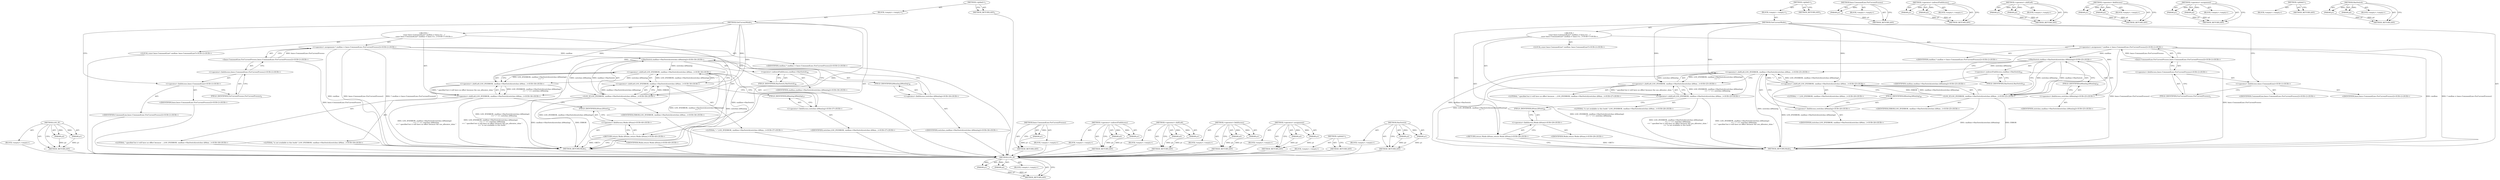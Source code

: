 digraph "HasSwitch" {
vulnerable_90 [label=<(METHOD,LOG_IF)>];
vulnerable_91 [label=<(PARAM,p1)>];
vulnerable_92 [label=<(PARAM,p2)>];
vulnerable_93 [label=<(BLOCK,&lt;empty&gt;,&lt;empty&gt;)>];
vulnerable_94 [label=<(METHOD_RETURN,ANY)>];
vulnerable_6 [label=<(METHOD,&lt;global&gt;)<SUB>1</SUB>>];
vulnerable_7 [label=<(BLOCK,&lt;empty&gt;,&lt;empty&gt;)<SUB>1</SUB>>];
vulnerable_8 [label=<(METHOD,GetCurrentMode)<SUB>1</SUB>>];
vulnerable_9 [label="<(BLOCK,{
  const base::CommandLine* cmdline = base::Co...,{
  const base::CommandLine* cmdline = base::Co...)<SUB>1</SUB>>"];
vulnerable_10 [label="<(LOCAL,const base.CommandLine* cmdline: base.CommandLine*)<SUB>2</SUB>>"];
vulnerable_11 [label="<(&lt;operator&gt;.assignment,* cmdline = base::CommandLine::ForCurrentProcess())<SUB>2</SUB>>"];
vulnerable_12 [label="<(IDENTIFIER,cmdline,* cmdline = base::CommandLine::ForCurrentProcess())<SUB>2</SUB>>"];
vulnerable_13 [label="<(base.CommandLine.ForCurrentProcess,base::CommandLine::ForCurrentProcess())<SUB>2</SUB>>"];
vulnerable_14 [label="<(&lt;operator&gt;.fieldAccess,base::CommandLine::ForCurrentProcess)<SUB>2</SUB>>"];
vulnerable_15 [label="<(&lt;operator&gt;.fieldAccess,base::CommandLine)<SUB>2</SUB>>"];
vulnerable_16 [label="<(IDENTIFIER,base,base::CommandLine::ForCurrentProcess())<SUB>2</SUB>>"];
vulnerable_17 [label="<(IDENTIFIER,CommandLine,base::CommandLine::ForCurrentProcess())<SUB>2</SUB>>"];
vulnerable_18 [label=<(FIELD_IDENTIFIER,ForCurrentProcess,ForCurrentProcess)<SUB>2</SUB>>];
vulnerable_19 [label="<(&lt;operator&gt;.shiftLeft,LOG_IF(ERROR, cmdline-&gt;HasSwitch(switches::kMem...)<SUB>36</SUB>>"];
vulnerable_20 [label="<(&lt;operator&gt;.shiftLeft,LOG_IF(ERROR, cmdline-&gt;HasSwitch(switches::kMem...)<SUB>36</SUB>>"];
vulnerable_21 [label="<(&lt;operator&gt;.shiftLeft,LOG_IF(ERROR, cmdline-&gt;HasSwitch(switches::kMem...)<SUB>36</SUB>>"];
vulnerable_22 [label="<(&lt;operator&gt;.shiftLeft,LOG_IF(ERROR, cmdline-&gt;HasSwitch(switches::kMem...)<SUB>36</SUB>>"];
vulnerable_23 [label="<(LOG_IF,LOG_IF(ERROR, cmdline-&gt;HasSwitch(switches::kMem...)<SUB>36</SUB>>"];
vulnerable_24 [label="<(IDENTIFIER,ERROR,LOG_IF(ERROR, cmdline-&gt;HasSwitch(switches::kMem...)<SUB>36</SUB>>"];
vulnerable_25 [label="<(HasSwitch,cmdline-&gt;HasSwitch(switches::kMemlog))<SUB>36</SUB>>"];
vulnerable_26 [label=<(&lt;operator&gt;.indirectFieldAccess,cmdline-&gt;HasSwitch)<SUB>36</SUB>>];
vulnerable_27 [label="<(IDENTIFIER,cmdline,cmdline-&gt;HasSwitch(switches::kMemlog))<SUB>36</SUB>>"];
vulnerable_28 [label=<(FIELD_IDENTIFIER,HasSwitch,HasSwitch)<SUB>36</SUB>>];
vulnerable_29 [label="<(&lt;operator&gt;.fieldAccess,switches::kMemlog)<SUB>36</SUB>>"];
vulnerable_30 [label="<(IDENTIFIER,switches,cmdline-&gt;HasSwitch(switches::kMemlog))<SUB>36</SUB>>"];
vulnerable_31 [label=<(FIELD_IDENTIFIER,kMemlog,kMemlog)<SUB>36</SUB>>];
vulnerable_32 [label="<(LITERAL,&quot;--&quot;,LOG_IF(ERROR, cmdline-&gt;HasSwitch(switches::kMem...)<SUB>37</SUB>>"];
vulnerable_33 [label="<(&lt;operator&gt;.fieldAccess,switches::kMemlog)<SUB>37</SUB>>"];
vulnerable_34 [label="<(IDENTIFIER,switches,LOG_IF(ERROR, cmdline-&gt;HasSwitch(switches::kMem...)<SUB>37</SUB>>"];
vulnerable_35 [label=<(FIELD_IDENTIFIER,kMemlog,kMemlog)<SUB>37</SUB>>];
vulnerable_36 [label="<(LITERAL,&quot; specified but it will have no effect because ...,LOG_IF(ERROR, cmdline-&gt;HasSwitch(switches::kMem...)<SUB>38</SUB>>"];
vulnerable_37 [label="<(LITERAL,&quot;is not available in this build.&quot;,LOG_IF(ERROR, cmdline-&gt;HasSwitch(switches::kMem...)<SUB>39</SUB>>"];
vulnerable_38 [label="<(RETURN,return Mode::kNone;,return Mode::kNone;)<SUB>40</SUB>>"];
vulnerable_39 [label="<(&lt;operator&gt;.fieldAccess,Mode::kNone)<SUB>40</SUB>>"];
vulnerable_40 [label="<(IDENTIFIER,Mode,return Mode::kNone;)<SUB>40</SUB>>"];
vulnerable_41 [label=<(FIELD_IDENTIFIER,kNone,kNone)<SUB>40</SUB>>];
vulnerable_42 [label=<(METHOD_RETURN,Mode)<SUB>1</SUB>>];
vulnerable_44 [label=<(METHOD_RETURN,ANY)<SUB>1</SUB>>];
vulnerable_76 [label=<(METHOD,base.CommandLine.ForCurrentProcess)>];
vulnerable_77 [label=<(PARAM,p1)>];
vulnerable_78 [label=<(BLOCK,&lt;empty&gt;,&lt;empty&gt;)>];
vulnerable_79 [label=<(METHOD_RETURN,ANY)>];
vulnerable_100 [label=<(METHOD,&lt;operator&gt;.indirectFieldAccess)>];
vulnerable_101 [label=<(PARAM,p1)>];
vulnerable_102 [label=<(PARAM,p2)>];
vulnerable_103 [label=<(BLOCK,&lt;empty&gt;,&lt;empty&gt;)>];
vulnerable_104 [label=<(METHOD_RETURN,ANY)>];
vulnerable_85 [label=<(METHOD,&lt;operator&gt;.shiftLeft)>];
vulnerable_86 [label=<(PARAM,p1)>];
vulnerable_87 [label=<(PARAM,p2)>];
vulnerable_88 [label=<(BLOCK,&lt;empty&gt;,&lt;empty&gt;)>];
vulnerable_89 [label=<(METHOD_RETURN,ANY)>];
vulnerable_80 [label=<(METHOD,&lt;operator&gt;.fieldAccess)>];
vulnerable_81 [label=<(PARAM,p1)>];
vulnerable_82 [label=<(PARAM,p2)>];
vulnerable_83 [label=<(BLOCK,&lt;empty&gt;,&lt;empty&gt;)>];
vulnerable_84 [label=<(METHOD_RETURN,ANY)>];
vulnerable_71 [label=<(METHOD,&lt;operator&gt;.assignment)>];
vulnerable_72 [label=<(PARAM,p1)>];
vulnerable_73 [label=<(PARAM,p2)>];
vulnerable_74 [label=<(BLOCK,&lt;empty&gt;,&lt;empty&gt;)>];
vulnerable_75 [label=<(METHOD_RETURN,ANY)>];
vulnerable_65 [label=<(METHOD,&lt;global&gt;)<SUB>1</SUB>>];
vulnerable_66 [label=<(BLOCK,&lt;empty&gt;,&lt;empty&gt;)>];
vulnerable_67 [label=<(METHOD_RETURN,ANY)>];
vulnerable_95 [label=<(METHOD,HasSwitch)>];
vulnerable_96 [label=<(PARAM,p1)>];
vulnerable_97 [label=<(PARAM,p2)>];
vulnerable_98 [label=<(BLOCK,&lt;empty&gt;,&lt;empty&gt;)>];
vulnerable_99 [label=<(METHOD_RETURN,ANY)>];
fixed_90 [label=<(METHOD,LOG_IF)>];
fixed_91 [label=<(PARAM,p1)>];
fixed_92 [label=<(PARAM,p2)>];
fixed_93 [label=<(BLOCK,&lt;empty&gt;,&lt;empty&gt;)>];
fixed_94 [label=<(METHOD_RETURN,ANY)>];
fixed_6 [label=<(METHOD,&lt;global&gt;)<SUB>1</SUB>>];
fixed_7 [label=<(BLOCK,&lt;empty&gt;,&lt;empty&gt;)<SUB>1</SUB>>];
fixed_8 [label=<(METHOD,GetCurrentMode)<SUB>1</SUB>>];
fixed_9 [label="<(BLOCK,{
  const base::CommandLine* cmdline = base::Co...,{
  const base::CommandLine* cmdline = base::Co...)<SUB>1</SUB>>"];
fixed_10 [label="<(LOCAL,const base.CommandLine* cmdline: base.CommandLine*)<SUB>2</SUB>>"];
fixed_11 [label="<(&lt;operator&gt;.assignment,* cmdline = base::CommandLine::ForCurrentProcess())<SUB>2</SUB>>"];
fixed_12 [label="<(IDENTIFIER,cmdline,* cmdline = base::CommandLine::ForCurrentProcess())<SUB>2</SUB>>"];
fixed_13 [label="<(base.CommandLine.ForCurrentProcess,base::CommandLine::ForCurrentProcess())<SUB>2</SUB>>"];
fixed_14 [label="<(&lt;operator&gt;.fieldAccess,base::CommandLine::ForCurrentProcess)<SUB>2</SUB>>"];
fixed_15 [label="<(&lt;operator&gt;.fieldAccess,base::CommandLine)<SUB>2</SUB>>"];
fixed_16 [label="<(IDENTIFIER,base,base::CommandLine::ForCurrentProcess())<SUB>2</SUB>>"];
fixed_17 [label="<(IDENTIFIER,CommandLine,base::CommandLine::ForCurrentProcess())<SUB>2</SUB>>"];
fixed_18 [label=<(FIELD_IDENTIFIER,ForCurrentProcess,ForCurrentProcess)<SUB>2</SUB>>];
fixed_19 [label="<(&lt;operator&gt;.shiftLeft,LOG_IF(ERROR, cmdline-&gt;HasSwitch(switches::kMem...)<SUB>25</SUB>>"];
fixed_20 [label="<(&lt;operator&gt;.shiftLeft,LOG_IF(ERROR, cmdline-&gt;HasSwitch(switches::kMem...)<SUB>25</SUB>>"];
fixed_21 [label="<(&lt;operator&gt;.shiftLeft,LOG_IF(ERROR, cmdline-&gt;HasSwitch(switches::kMem...)<SUB>25</SUB>>"];
fixed_22 [label="<(&lt;operator&gt;.shiftLeft,LOG_IF(ERROR, cmdline-&gt;HasSwitch(switches::kMem...)<SUB>25</SUB>>"];
fixed_23 [label="<(LOG_IF,LOG_IF(ERROR, cmdline-&gt;HasSwitch(switches::kMem...)<SUB>25</SUB>>"];
fixed_24 [label="<(IDENTIFIER,ERROR,LOG_IF(ERROR, cmdline-&gt;HasSwitch(switches::kMem...)<SUB>25</SUB>>"];
fixed_25 [label="<(HasSwitch,cmdline-&gt;HasSwitch(switches::kMemlog))<SUB>25</SUB>>"];
fixed_26 [label=<(&lt;operator&gt;.indirectFieldAccess,cmdline-&gt;HasSwitch)<SUB>25</SUB>>];
fixed_27 [label="<(IDENTIFIER,cmdline,cmdline-&gt;HasSwitch(switches::kMemlog))<SUB>25</SUB>>"];
fixed_28 [label=<(FIELD_IDENTIFIER,HasSwitch,HasSwitch)<SUB>25</SUB>>];
fixed_29 [label="<(&lt;operator&gt;.fieldAccess,switches::kMemlog)<SUB>25</SUB>>"];
fixed_30 [label="<(IDENTIFIER,switches,cmdline-&gt;HasSwitch(switches::kMemlog))<SUB>25</SUB>>"];
fixed_31 [label=<(FIELD_IDENTIFIER,kMemlog,kMemlog)<SUB>25</SUB>>];
fixed_32 [label="<(LITERAL,&quot;--&quot;,LOG_IF(ERROR, cmdline-&gt;HasSwitch(switches::kMem...)<SUB>26</SUB>>"];
fixed_33 [label="<(&lt;operator&gt;.fieldAccess,switches::kMemlog)<SUB>26</SUB>>"];
fixed_34 [label="<(IDENTIFIER,switches,LOG_IF(ERROR, cmdline-&gt;HasSwitch(switches::kMem...)<SUB>26</SUB>>"];
fixed_35 [label=<(FIELD_IDENTIFIER,kMemlog,kMemlog)<SUB>26</SUB>>];
fixed_36 [label="<(LITERAL,&quot; specified but it will have no effect because ...,LOG_IF(ERROR, cmdline-&gt;HasSwitch(switches::kMem...)<SUB>27</SUB>>"];
fixed_37 [label="<(LITERAL,&quot;is not available in this build.&quot;,LOG_IF(ERROR, cmdline-&gt;HasSwitch(switches::kMem...)<SUB>28</SUB>>"];
fixed_38 [label="<(RETURN,return Mode::kNone;,return Mode::kNone;)<SUB>29</SUB>>"];
fixed_39 [label="<(&lt;operator&gt;.fieldAccess,Mode::kNone)<SUB>29</SUB>>"];
fixed_40 [label="<(IDENTIFIER,Mode,return Mode::kNone;)<SUB>29</SUB>>"];
fixed_41 [label=<(FIELD_IDENTIFIER,kNone,kNone)<SUB>29</SUB>>];
fixed_42 [label=<(METHOD_RETURN,Mode)<SUB>1</SUB>>];
fixed_44 [label=<(METHOD_RETURN,ANY)<SUB>1</SUB>>];
fixed_76 [label=<(METHOD,base.CommandLine.ForCurrentProcess)>];
fixed_77 [label=<(PARAM,p1)>];
fixed_78 [label=<(BLOCK,&lt;empty&gt;,&lt;empty&gt;)>];
fixed_79 [label=<(METHOD_RETURN,ANY)>];
fixed_100 [label=<(METHOD,&lt;operator&gt;.indirectFieldAccess)>];
fixed_101 [label=<(PARAM,p1)>];
fixed_102 [label=<(PARAM,p2)>];
fixed_103 [label=<(BLOCK,&lt;empty&gt;,&lt;empty&gt;)>];
fixed_104 [label=<(METHOD_RETURN,ANY)>];
fixed_85 [label=<(METHOD,&lt;operator&gt;.shiftLeft)>];
fixed_86 [label=<(PARAM,p1)>];
fixed_87 [label=<(PARAM,p2)>];
fixed_88 [label=<(BLOCK,&lt;empty&gt;,&lt;empty&gt;)>];
fixed_89 [label=<(METHOD_RETURN,ANY)>];
fixed_80 [label=<(METHOD,&lt;operator&gt;.fieldAccess)>];
fixed_81 [label=<(PARAM,p1)>];
fixed_82 [label=<(PARAM,p2)>];
fixed_83 [label=<(BLOCK,&lt;empty&gt;,&lt;empty&gt;)>];
fixed_84 [label=<(METHOD_RETURN,ANY)>];
fixed_71 [label=<(METHOD,&lt;operator&gt;.assignment)>];
fixed_72 [label=<(PARAM,p1)>];
fixed_73 [label=<(PARAM,p2)>];
fixed_74 [label=<(BLOCK,&lt;empty&gt;,&lt;empty&gt;)>];
fixed_75 [label=<(METHOD_RETURN,ANY)>];
fixed_65 [label=<(METHOD,&lt;global&gt;)<SUB>1</SUB>>];
fixed_66 [label=<(BLOCK,&lt;empty&gt;,&lt;empty&gt;)>];
fixed_67 [label=<(METHOD_RETURN,ANY)>];
fixed_95 [label=<(METHOD,HasSwitch)>];
fixed_96 [label=<(PARAM,p1)>];
fixed_97 [label=<(PARAM,p2)>];
fixed_98 [label=<(BLOCK,&lt;empty&gt;,&lt;empty&gt;)>];
fixed_99 [label=<(METHOD_RETURN,ANY)>];
vulnerable_90 -> vulnerable_91  [key=0, label="AST: "];
vulnerable_90 -> vulnerable_91  [key=1, label="DDG: "];
vulnerable_90 -> vulnerable_93  [key=0, label="AST: "];
vulnerable_90 -> vulnerable_92  [key=0, label="AST: "];
vulnerable_90 -> vulnerable_92  [key=1, label="DDG: "];
vulnerable_90 -> vulnerable_94  [key=0, label="AST: "];
vulnerable_90 -> vulnerable_94  [key=1, label="CFG: "];
vulnerable_91 -> vulnerable_94  [key=0, label="DDG: p1"];
vulnerable_92 -> vulnerable_94  [key=0, label="DDG: p2"];
vulnerable_93 -> fixed_90  [key=0];
vulnerable_94 -> fixed_90  [key=0];
vulnerable_6 -> vulnerable_7  [key=0, label="AST: "];
vulnerable_6 -> vulnerable_44  [key=0, label="AST: "];
vulnerable_6 -> vulnerable_44  [key=1, label="CFG: "];
vulnerable_7 -> vulnerable_8  [key=0, label="AST: "];
vulnerable_8 -> vulnerable_9  [key=0, label="AST: "];
vulnerable_8 -> vulnerable_42  [key=0, label="AST: "];
vulnerable_8 -> vulnerable_15  [key=0, label="CFG: "];
vulnerable_8 -> vulnerable_38  [key=0, label="DDG: "];
vulnerable_8 -> vulnerable_19  [key=0, label="DDG: "];
vulnerable_8 -> vulnerable_20  [key=0, label="DDG: "];
vulnerable_8 -> vulnerable_22  [key=0, label="DDG: "];
vulnerable_8 -> vulnerable_23  [key=0, label="DDG: "];
vulnerable_9 -> vulnerable_10  [key=0, label="AST: "];
vulnerable_9 -> vulnerable_11  [key=0, label="AST: "];
vulnerable_9 -> vulnerable_19  [key=0, label="AST: "];
vulnerable_9 -> vulnerable_38  [key=0, label="AST: "];
vulnerable_10 -> fixed_90  [key=0];
vulnerable_11 -> vulnerable_12  [key=0, label="AST: "];
vulnerable_11 -> vulnerable_13  [key=0, label="AST: "];
vulnerable_11 -> vulnerable_28  [key=0, label="CFG: "];
vulnerable_11 -> vulnerable_42  [key=0, label="DDG: cmdline"];
vulnerable_11 -> vulnerable_42  [key=1, label="DDG: base::CommandLine::ForCurrentProcess()"];
vulnerable_11 -> vulnerable_42  [key=2, label="DDG: * cmdline = base::CommandLine::ForCurrentProcess()"];
vulnerable_11 -> vulnerable_25  [key=0, label="DDG: cmdline"];
vulnerable_12 -> fixed_90  [key=0];
vulnerable_13 -> vulnerable_14  [key=0, label="AST: "];
vulnerable_13 -> vulnerable_11  [key=0, label="CFG: "];
vulnerable_13 -> vulnerable_11  [key=1, label="DDG: base::CommandLine::ForCurrentProcess"];
vulnerable_13 -> vulnerable_42  [key=0, label="DDG: base::CommandLine::ForCurrentProcess"];
vulnerable_14 -> vulnerable_15  [key=0, label="AST: "];
vulnerable_14 -> vulnerable_18  [key=0, label="AST: "];
vulnerable_14 -> vulnerable_13  [key=0, label="CFG: "];
vulnerable_15 -> vulnerable_16  [key=0, label="AST: "];
vulnerable_15 -> vulnerable_17  [key=0, label="AST: "];
vulnerable_15 -> vulnerable_18  [key=0, label="CFG: "];
vulnerable_16 -> fixed_90  [key=0];
vulnerable_17 -> fixed_90  [key=0];
vulnerable_18 -> vulnerable_14  [key=0, label="CFG: "];
vulnerable_19 -> vulnerable_20  [key=0, label="AST: "];
vulnerable_19 -> vulnerable_37  [key=0, label="AST: "];
vulnerable_19 -> vulnerable_41  [key=0, label="CFG: "];
vulnerable_19 -> vulnerable_42  [key=0, label="DDG: LOG_IF(ERROR, cmdline-&gt;HasSwitch(switches::kMemlog))
      &lt;&lt; &quot;--&quot; &lt;&lt; switches::kMemlog
      &lt;&lt; &quot; specified but it will have no effect because the use_allocator_shim &quot;"];
vulnerable_19 -> vulnerable_42  [key=1, label="DDG: LOG_IF(ERROR, cmdline-&gt;HasSwitch(switches::kMemlog))
      &lt;&lt; &quot;--&quot; &lt;&lt; switches::kMemlog
      &lt;&lt; &quot; specified but it will have no effect because the use_allocator_shim &quot;
      &lt;&lt; &quot;is not available in this build.&quot;"];
vulnerable_20 -> vulnerable_21  [key=0, label="AST: "];
vulnerable_20 -> vulnerable_36  [key=0, label="AST: "];
vulnerable_20 -> vulnerable_19  [key=0, label="CFG: "];
vulnerable_20 -> vulnerable_19  [key=1, label="DDG: LOG_IF(ERROR, cmdline-&gt;HasSwitch(switches::kMemlog))
      &lt;&lt; &quot;--&quot; &lt;&lt; switches::kMemlog"];
vulnerable_20 -> vulnerable_19  [key=2, label="DDG: &quot; specified but it will have no effect because the use_allocator_shim &quot;"];
vulnerable_20 -> vulnerable_42  [key=0, label="DDG: LOG_IF(ERROR, cmdline-&gt;HasSwitch(switches::kMemlog))
      &lt;&lt; &quot;--&quot; &lt;&lt; switches::kMemlog"];
vulnerable_21 -> vulnerable_22  [key=0, label="AST: "];
vulnerable_21 -> vulnerable_33  [key=0, label="AST: "];
vulnerable_21 -> vulnerable_20  [key=0, label="CFG: "];
vulnerable_21 -> vulnerable_20  [key=1, label="DDG: LOG_IF(ERROR, cmdline-&gt;HasSwitch(switches::kMemlog))
      &lt;&lt; &quot;--&quot;"];
vulnerable_21 -> vulnerable_20  [key=2, label="DDG: switches::kMemlog"];
vulnerable_21 -> vulnerable_42  [key=0, label="DDG: LOG_IF(ERROR, cmdline-&gt;HasSwitch(switches::kMemlog))
      &lt;&lt; &quot;--&quot;"];
vulnerable_21 -> vulnerable_42  [key=1, label="DDG: switches::kMemlog"];
vulnerable_22 -> vulnerable_23  [key=0, label="AST: "];
vulnerable_22 -> vulnerable_32  [key=0, label="AST: "];
vulnerable_22 -> vulnerable_35  [key=0, label="CFG: "];
vulnerable_22 -> vulnerable_42  [key=0, label="DDG: LOG_IF(ERROR, cmdline-&gt;HasSwitch(switches::kMemlog))"];
vulnerable_22 -> vulnerable_21  [key=0, label="DDG: LOG_IF(ERROR, cmdline-&gt;HasSwitch(switches::kMemlog))"];
vulnerable_22 -> vulnerable_21  [key=1, label="DDG: &quot;--&quot;"];
vulnerable_23 -> vulnerable_24  [key=0, label="AST: "];
vulnerable_23 -> vulnerable_25  [key=0, label="AST: "];
vulnerable_23 -> vulnerable_22  [key=0, label="CFG: "];
vulnerable_23 -> vulnerable_22  [key=1, label="DDG: ERROR"];
vulnerable_23 -> vulnerable_22  [key=2, label="DDG: cmdline-&gt;HasSwitch(switches::kMemlog)"];
vulnerable_23 -> vulnerable_42  [key=0, label="DDG: cmdline-&gt;HasSwitch(switches::kMemlog)"];
vulnerable_23 -> vulnerable_42  [key=1, label="DDG: ERROR"];
vulnerable_24 -> fixed_90  [key=0];
vulnerable_25 -> vulnerable_26  [key=0, label="AST: "];
vulnerable_25 -> vulnerable_29  [key=0, label="AST: "];
vulnerable_25 -> vulnerable_23  [key=0, label="CFG: "];
vulnerable_25 -> vulnerable_23  [key=1, label="DDG: cmdline-&gt;HasSwitch"];
vulnerable_25 -> vulnerable_23  [key=2, label="DDG: switches::kMemlog"];
vulnerable_25 -> vulnerable_42  [key=0, label="DDG: cmdline-&gt;HasSwitch"];
vulnerable_25 -> vulnerable_21  [key=0, label="DDG: switches::kMemlog"];
vulnerable_26 -> vulnerable_27  [key=0, label="AST: "];
vulnerable_26 -> vulnerable_28  [key=0, label="AST: "];
vulnerable_26 -> vulnerable_31  [key=0, label="CFG: "];
vulnerable_27 -> fixed_90  [key=0];
vulnerable_28 -> vulnerable_26  [key=0, label="CFG: "];
vulnerable_29 -> vulnerable_30  [key=0, label="AST: "];
vulnerable_29 -> vulnerable_31  [key=0, label="AST: "];
vulnerable_29 -> vulnerable_25  [key=0, label="CFG: "];
vulnerable_30 -> fixed_90  [key=0];
vulnerable_31 -> vulnerable_29  [key=0, label="CFG: "];
vulnerable_32 -> fixed_90  [key=0];
vulnerable_33 -> vulnerable_34  [key=0, label="AST: "];
vulnerable_33 -> vulnerable_35  [key=0, label="AST: "];
vulnerable_33 -> vulnerable_21  [key=0, label="CFG: "];
vulnerable_34 -> fixed_90  [key=0];
vulnerable_35 -> vulnerable_33  [key=0, label="CFG: "];
vulnerable_36 -> fixed_90  [key=0];
vulnerable_37 -> fixed_90  [key=0];
vulnerable_38 -> vulnerable_39  [key=0, label="AST: "];
vulnerable_38 -> vulnerable_42  [key=0, label="CFG: "];
vulnerable_38 -> vulnerable_42  [key=1, label="DDG: &lt;RET&gt;"];
vulnerable_39 -> vulnerable_40  [key=0, label="AST: "];
vulnerable_39 -> vulnerable_41  [key=0, label="AST: "];
vulnerable_39 -> vulnerable_38  [key=0, label="CFG: "];
vulnerable_40 -> fixed_90  [key=0];
vulnerable_41 -> vulnerable_39  [key=0, label="CFG: "];
vulnerable_42 -> fixed_90  [key=0];
vulnerable_44 -> fixed_90  [key=0];
vulnerable_76 -> vulnerable_77  [key=0, label="AST: "];
vulnerable_76 -> vulnerable_77  [key=1, label="DDG: "];
vulnerable_76 -> vulnerable_78  [key=0, label="AST: "];
vulnerable_76 -> vulnerable_79  [key=0, label="AST: "];
vulnerable_76 -> vulnerable_79  [key=1, label="CFG: "];
vulnerable_77 -> vulnerable_79  [key=0, label="DDG: p1"];
vulnerable_78 -> fixed_90  [key=0];
vulnerable_79 -> fixed_90  [key=0];
vulnerable_100 -> vulnerable_101  [key=0, label="AST: "];
vulnerable_100 -> vulnerable_101  [key=1, label="DDG: "];
vulnerable_100 -> vulnerable_103  [key=0, label="AST: "];
vulnerable_100 -> vulnerable_102  [key=0, label="AST: "];
vulnerable_100 -> vulnerable_102  [key=1, label="DDG: "];
vulnerable_100 -> vulnerable_104  [key=0, label="AST: "];
vulnerable_100 -> vulnerable_104  [key=1, label="CFG: "];
vulnerable_101 -> vulnerable_104  [key=0, label="DDG: p1"];
vulnerable_102 -> vulnerable_104  [key=0, label="DDG: p2"];
vulnerable_103 -> fixed_90  [key=0];
vulnerable_104 -> fixed_90  [key=0];
vulnerable_85 -> vulnerable_86  [key=0, label="AST: "];
vulnerable_85 -> vulnerable_86  [key=1, label="DDG: "];
vulnerable_85 -> vulnerable_88  [key=0, label="AST: "];
vulnerable_85 -> vulnerable_87  [key=0, label="AST: "];
vulnerable_85 -> vulnerable_87  [key=1, label="DDG: "];
vulnerable_85 -> vulnerable_89  [key=0, label="AST: "];
vulnerable_85 -> vulnerable_89  [key=1, label="CFG: "];
vulnerable_86 -> vulnerable_89  [key=0, label="DDG: p1"];
vulnerable_87 -> vulnerable_89  [key=0, label="DDG: p2"];
vulnerable_88 -> fixed_90  [key=0];
vulnerable_89 -> fixed_90  [key=0];
vulnerable_80 -> vulnerable_81  [key=0, label="AST: "];
vulnerable_80 -> vulnerable_81  [key=1, label="DDG: "];
vulnerable_80 -> vulnerable_83  [key=0, label="AST: "];
vulnerable_80 -> vulnerable_82  [key=0, label="AST: "];
vulnerable_80 -> vulnerable_82  [key=1, label="DDG: "];
vulnerable_80 -> vulnerable_84  [key=0, label="AST: "];
vulnerable_80 -> vulnerable_84  [key=1, label="CFG: "];
vulnerable_81 -> vulnerable_84  [key=0, label="DDG: p1"];
vulnerable_82 -> vulnerable_84  [key=0, label="DDG: p2"];
vulnerable_83 -> fixed_90  [key=0];
vulnerable_84 -> fixed_90  [key=0];
vulnerable_71 -> vulnerable_72  [key=0, label="AST: "];
vulnerable_71 -> vulnerable_72  [key=1, label="DDG: "];
vulnerable_71 -> vulnerable_74  [key=0, label="AST: "];
vulnerable_71 -> vulnerable_73  [key=0, label="AST: "];
vulnerable_71 -> vulnerable_73  [key=1, label="DDG: "];
vulnerable_71 -> vulnerable_75  [key=0, label="AST: "];
vulnerable_71 -> vulnerable_75  [key=1, label="CFG: "];
vulnerable_72 -> vulnerable_75  [key=0, label="DDG: p1"];
vulnerable_73 -> vulnerable_75  [key=0, label="DDG: p2"];
vulnerable_74 -> fixed_90  [key=0];
vulnerable_75 -> fixed_90  [key=0];
vulnerable_65 -> vulnerable_66  [key=0, label="AST: "];
vulnerable_65 -> vulnerable_67  [key=0, label="AST: "];
vulnerable_65 -> vulnerable_67  [key=1, label="CFG: "];
vulnerable_66 -> fixed_90  [key=0];
vulnerable_67 -> fixed_90  [key=0];
vulnerable_95 -> vulnerable_96  [key=0, label="AST: "];
vulnerable_95 -> vulnerable_96  [key=1, label="DDG: "];
vulnerable_95 -> vulnerable_98  [key=0, label="AST: "];
vulnerable_95 -> vulnerable_97  [key=0, label="AST: "];
vulnerable_95 -> vulnerable_97  [key=1, label="DDG: "];
vulnerable_95 -> vulnerable_99  [key=0, label="AST: "];
vulnerable_95 -> vulnerable_99  [key=1, label="CFG: "];
vulnerable_96 -> vulnerable_99  [key=0, label="DDG: p1"];
vulnerable_97 -> vulnerable_99  [key=0, label="DDG: p2"];
vulnerable_98 -> fixed_90  [key=0];
vulnerable_99 -> fixed_90  [key=0];
fixed_90 -> fixed_91  [key=0, label="AST: "];
fixed_90 -> fixed_91  [key=1, label="DDG: "];
fixed_90 -> fixed_93  [key=0, label="AST: "];
fixed_90 -> fixed_92  [key=0, label="AST: "];
fixed_90 -> fixed_92  [key=1, label="DDG: "];
fixed_90 -> fixed_94  [key=0, label="AST: "];
fixed_90 -> fixed_94  [key=1, label="CFG: "];
fixed_91 -> fixed_94  [key=0, label="DDG: p1"];
fixed_92 -> fixed_94  [key=0, label="DDG: p2"];
fixed_6 -> fixed_7  [key=0, label="AST: "];
fixed_6 -> fixed_44  [key=0, label="AST: "];
fixed_6 -> fixed_44  [key=1, label="CFG: "];
fixed_7 -> fixed_8  [key=0, label="AST: "];
fixed_8 -> fixed_9  [key=0, label="AST: "];
fixed_8 -> fixed_42  [key=0, label="AST: "];
fixed_8 -> fixed_15  [key=0, label="CFG: "];
fixed_8 -> fixed_38  [key=0, label="DDG: "];
fixed_8 -> fixed_19  [key=0, label="DDG: "];
fixed_8 -> fixed_20  [key=0, label="DDG: "];
fixed_8 -> fixed_22  [key=0, label="DDG: "];
fixed_8 -> fixed_23  [key=0, label="DDG: "];
fixed_9 -> fixed_10  [key=0, label="AST: "];
fixed_9 -> fixed_11  [key=0, label="AST: "];
fixed_9 -> fixed_19  [key=0, label="AST: "];
fixed_9 -> fixed_38  [key=0, label="AST: "];
fixed_11 -> fixed_12  [key=0, label="AST: "];
fixed_11 -> fixed_13  [key=0, label="AST: "];
fixed_11 -> fixed_28  [key=0, label="CFG: "];
fixed_11 -> fixed_42  [key=0, label="DDG: cmdline"];
fixed_11 -> fixed_42  [key=1, label="DDG: base::CommandLine::ForCurrentProcess()"];
fixed_11 -> fixed_42  [key=2, label="DDG: * cmdline = base::CommandLine::ForCurrentProcess()"];
fixed_11 -> fixed_25  [key=0, label="DDG: cmdline"];
fixed_13 -> fixed_14  [key=0, label="AST: "];
fixed_13 -> fixed_11  [key=0, label="CFG: "];
fixed_13 -> fixed_11  [key=1, label="DDG: base::CommandLine::ForCurrentProcess"];
fixed_13 -> fixed_42  [key=0, label="DDG: base::CommandLine::ForCurrentProcess"];
fixed_14 -> fixed_15  [key=0, label="AST: "];
fixed_14 -> fixed_18  [key=0, label="AST: "];
fixed_14 -> fixed_13  [key=0, label="CFG: "];
fixed_15 -> fixed_16  [key=0, label="AST: "];
fixed_15 -> fixed_17  [key=0, label="AST: "];
fixed_15 -> fixed_18  [key=0, label="CFG: "];
fixed_18 -> fixed_14  [key=0, label="CFG: "];
fixed_19 -> fixed_20  [key=0, label="AST: "];
fixed_19 -> fixed_37  [key=0, label="AST: "];
fixed_19 -> fixed_41  [key=0, label="CFG: "];
fixed_19 -> fixed_42  [key=0, label="DDG: LOG_IF(ERROR, cmdline-&gt;HasSwitch(switches::kMemlog))
      &lt;&lt; &quot;--&quot; &lt;&lt; switches::kMemlog
      &lt;&lt; &quot; specified but it will have no effect because the use_allocator_shim &quot;"];
fixed_19 -> fixed_42  [key=1, label="DDG: LOG_IF(ERROR, cmdline-&gt;HasSwitch(switches::kMemlog))
      &lt;&lt; &quot;--&quot; &lt;&lt; switches::kMemlog
      &lt;&lt; &quot; specified but it will have no effect because the use_allocator_shim &quot;
      &lt;&lt; &quot;is not available in this build.&quot;"];
fixed_20 -> fixed_21  [key=0, label="AST: "];
fixed_20 -> fixed_36  [key=0, label="AST: "];
fixed_20 -> fixed_19  [key=0, label="CFG: "];
fixed_20 -> fixed_19  [key=1, label="DDG: LOG_IF(ERROR, cmdline-&gt;HasSwitch(switches::kMemlog))
      &lt;&lt; &quot;--&quot; &lt;&lt; switches::kMemlog"];
fixed_20 -> fixed_19  [key=2, label="DDG: &quot; specified but it will have no effect because the use_allocator_shim &quot;"];
fixed_20 -> fixed_42  [key=0, label="DDG: LOG_IF(ERROR, cmdline-&gt;HasSwitch(switches::kMemlog))
      &lt;&lt; &quot;--&quot; &lt;&lt; switches::kMemlog"];
fixed_21 -> fixed_22  [key=0, label="AST: "];
fixed_21 -> fixed_33  [key=0, label="AST: "];
fixed_21 -> fixed_20  [key=0, label="CFG: "];
fixed_21 -> fixed_20  [key=1, label="DDG: LOG_IF(ERROR, cmdline-&gt;HasSwitch(switches::kMemlog))
      &lt;&lt; &quot;--&quot;"];
fixed_21 -> fixed_20  [key=2, label="DDG: switches::kMemlog"];
fixed_21 -> fixed_42  [key=0, label="DDG: LOG_IF(ERROR, cmdline-&gt;HasSwitch(switches::kMemlog))
      &lt;&lt; &quot;--&quot;"];
fixed_21 -> fixed_42  [key=1, label="DDG: switches::kMemlog"];
fixed_22 -> fixed_23  [key=0, label="AST: "];
fixed_22 -> fixed_32  [key=0, label="AST: "];
fixed_22 -> fixed_35  [key=0, label="CFG: "];
fixed_22 -> fixed_42  [key=0, label="DDG: LOG_IF(ERROR, cmdline-&gt;HasSwitch(switches::kMemlog))"];
fixed_22 -> fixed_21  [key=0, label="DDG: LOG_IF(ERROR, cmdline-&gt;HasSwitch(switches::kMemlog))"];
fixed_22 -> fixed_21  [key=1, label="DDG: &quot;--&quot;"];
fixed_23 -> fixed_24  [key=0, label="AST: "];
fixed_23 -> fixed_25  [key=0, label="AST: "];
fixed_23 -> fixed_22  [key=0, label="CFG: "];
fixed_23 -> fixed_22  [key=1, label="DDG: ERROR"];
fixed_23 -> fixed_22  [key=2, label="DDG: cmdline-&gt;HasSwitch(switches::kMemlog)"];
fixed_23 -> fixed_42  [key=0, label="DDG: cmdline-&gt;HasSwitch(switches::kMemlog)"];
fixed_23 -> fixed_42  [key=1, label="DDG: ERROR"];
fixed_25 -> fixed_26  [key=0, label="AST: "];
fixed_25 -> fixed_29  [key=0, label="AST: "];
fixed_25 -> fixed_23  [key=0, label="CFG: "];
fixed_25 -> fixed_23  [key=1, label="DDG: cmdline-&gt;HasSwitch"];
fixed_25 -> fixed_23  [key=2, label="DDG: switches::kMemlog"];
fixed_25 -> fixed_42  [key=0, label="DDG: cmdline-&gt;HasSwitch"];
fixed_25 -> fixed_21  [key=0, label="DDG: switches::kMemlog"];
fixed_26 -> fixed_27  [key=0, label="AST: "];
fixed_26 -> fixed_28  [key=0, label="AST: "];
fixed_26 -> fixed_31  [key=0, label="CFG: "];
fixed_28 -> fixed_26  [key=0, label="CFG: "];
fixed_29 -> fixed_30  [key=0, label="AST: "];
fixed_29 -> fixed_31  [key=0, label="AST: "];
fixed_29 -> fixed_25  [key=0, label="CFG: "];
fixed_31 -> fixed_29  [key=0, label="CFG: "];
fixed_33 -> fixed_34  [key=0, label="AST: "];
fixed_33 -> fixed_35  [key=0, label="AST: "];
fixed_33 -> fixed_21  [key=0, label="CFG: "];
fixed_35 -> fixed_33  [key=0, label="CFG: "];
fixed_38 -> fixed_39  [key=0, label="AST: "];
fixed_38 -> fixed_42  [key=0, label="CFG: "];
fixed_38 -> fixed_42  [key=1, label="DDG: &lt;RET&gt;"];
fixed_39 -> fixed_40  [key=0, label="AST: "];
fixed_39 -> fixed_41  [key=0, label="AST: "];
fixed_39 -> fixed_38  [key=0, label="CFG: "];
fixed_41 -> fixed_39  [key=0, label="CFG: "];
fixed_76 -> fixed_77  [key=0, label="AST: "];
fixed_76 -> fixed_77  [key=1, label="DDG: "];
fixed_76 -> fixed_78  [key=0, label="AST: "];
fixed_76 -> fixed_79  [key=0, label="AST: "];
fixed_76 -> fixed_79  [key=1, label="CFG: "];
fixed_77 -> fixed_79  [key=0, label="DDG: p1"];
fixed_100 -> fixed_101  [key=0, label="AST: "];
fixed_100 -> fixed_101  [key=1, label="DDG: "];
fixed_100 -> fixed_103  [key=0, label="AST: "];
fixed_100 -> fixed_102  [key=0, label="AST: "];
fixed_100 -> fixed_102  [key=1, label="DDG: "];
fixed_100 -> fixed_104  [key=0, label="AST: "];
fixed_100 -> fixed_104  [key=1, label="CFG: "];
fixed_101 -> fixed_104  [key=0, label="DDG: p1"];
fixed_102 -> fixed_104  [key=0, label="DDG: p2"];
fixed_85 -> fixed_86  [key=0, label="AST: "];
fixed_85 -> fixed_86  [key=1, label="DDG: "];
fixed_85 -> fixed_88  [key=0, label="AST: "];
fixed_85 -> fixed_87  [key=0, label="AST: "];
fixed_85 -> fixed_87  [key=1, label="DDG: "];
fixed_85 -> fixed_89  [key=0, label="AST: "];
fixed_85 -> fixed_89  [key=1, label="CFG: "];
fixed_86 -> fixed_89  [key=0, label="DDG: p1"];
fixed_87 -> fixed_89  [key=0, label="DDG: p2"];
fixed_80 -> fixed_81  [key=0, label="AST: "];
fixed_80 -> fixed_81  [key=1, label="DDG: "];
fixed_80 -> fixed_83  [key=0, label="AST: "];
fixed_80 -> fixed_82  [key=0, label="AST: "];
fixed_80 -> fixed_82  [key=1, label="DDG: "];
fixed_80 -> fixed_84  [key=0, label="AST: "];
fixed_80 -> fixed_84  [key=1, label="CFG: "];
fixed_81 -> fixed_84  [key=0, label="DDG: p1"];
fixed_82 -> fixed_84  [key=0, label="DDG: p2"];
fixed_71 -> fixed_72  [key=0, label="AST: "];
fixed_71 -> fixed_72  [key=1, label="DDG: "];
fixed_71 -> fixed_74  [key=0, label="AST: "];
fixed_71 -> fixed_73  [key=0, label="AST: "];
fixed_71 -> fixed_73  [key=1, label="DDG: "];
fixed_71 -> fixed_75  [key=0, label="AST: "];
fixed_71 -> fixed_75  [key=1, label="CFG: "];
fixed_72 -> fixed_75  [key=0, label="DDG: p1"];
fixed_73 -> fixed_75  [key=0, label="DDG: p2"];
fixed_65 -> fixed_66  [key=0, label="AST: "];
fixed_65 -> fixed_67  [key=0, label="AST: "];
fixed_65 -> fixed_67  [key=1, label="CFG: "];
fixed_95 -> fixed_96  [key=0, label="AST: "];
fixed_95 -> fixed_96  [key=1, label="DDG: "];
fixed_95 -> fixed_98  [key=0, label="AST: "];
fixed_95 -> fixed_97  [key=0, label="AST: "];
fixed_95 -> fixed_97  [key=1, label="DDG: "];
fixed_95 -> fixed_99  [key=0, label="AST: "];
fixed_95 -> fixed_99  [key=1, label="CFG: "];
fixed_96 -> fixed_99  [key=0, label="DDG: p1"];
fixed_97 -> fixed_99  [key=0, label="DDG: p2"];
}
